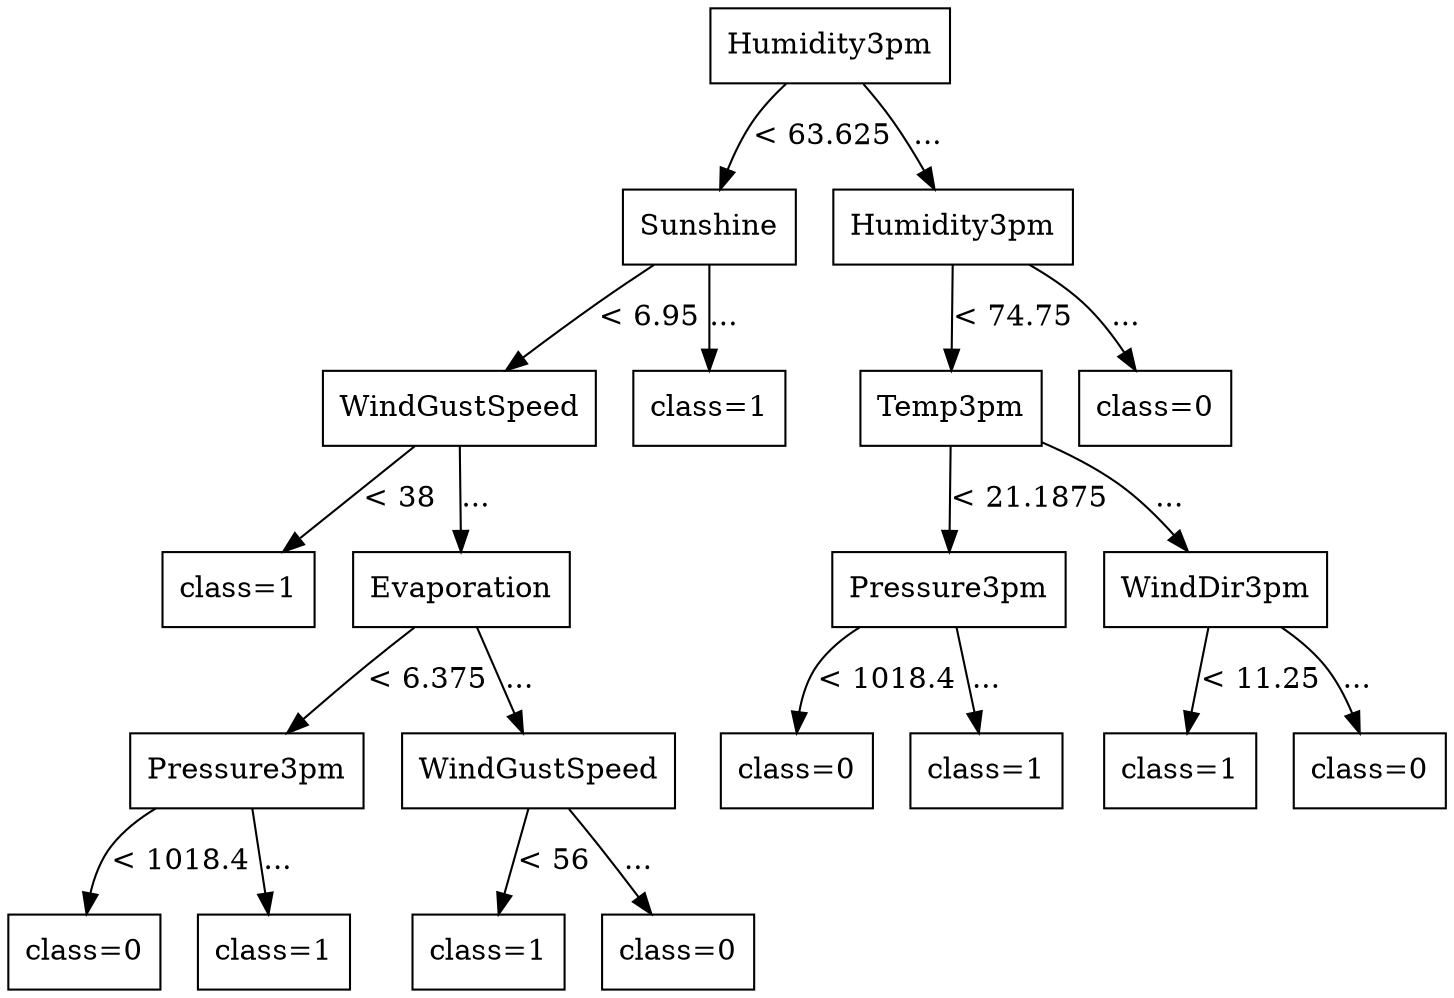 digraph G {
node [shape=box];
node [style=filled, fillcolor=white];

0 [label="Humidity3pm"];

1 [label="Sunshine"];
12 [label="Humidity3pm"];

0 -> 1 [label="< 63.625"];
0 -> 12 [label="..."];

2 [label="WindGustSpeed"];
11 [label="class=1"];
13 [label="Temp3pm"];
20 [label="class=0"];

1 -> 2 [label="< 6.95"];
1 -> 11 [label="..."];
12 -> 13 [label="< 74.75"];
12 -> 20 [label="..."];

3 [label="class=1"];
4 [label="Evaporation"];
14 [label="Pressure3pm"];
17 [label="WindDir3pm"];

2 -> 3 [label="< 38"];
2 -> 4 [label="..."];
13 -> 14 [label="< 21.1875"];
13 -> 17 [label="..."];

5 [label="Pressure3pm"];
8 [label="WindGustSpeed"];
15 [label="class=0"];
16 [label="class=1"];
18 [label="class=1"];
19 [label="class=0"];

4 -> 5 [label="< 6.375"];
4 -> 8 [label="..."];
14 -> 15 [label="< 1018.4"];
14 -> 16 [label="..."];
17 -> 18 [label="< 11.25"];
17 -> 19 [label="..."];

6 [label="class=0"];
7 [label="class=1"];
9 [label="class=1"];
10 [label="class=0"];

5 -> 6 [label="< 1018.4"];
5 -> 7 [label="..."];
8 -> 9 [label="< 56"];
8 -> 10 [label="..."];

}